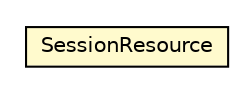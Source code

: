 #!/usr/local/bin/dot
#
# Class diagram 
# Generated by UMLGraph version R5_6-24-gf6e263 (http://www.umlgraph.org/)
#

digraph G {
	edge [fontname="Helvetica",fontsize=10,labelfontname="Helvetica",labelfontsize=10];
	node [fontname="Helvetica",fontsize=10,shape=plaintext];
	nodesep=0.25;
	ranksep=0.5;
	rankdir=LR;
	// com.gwtplatform.carstore.server.rest.SessionResource
	c365043 [label=<<table title="com.gwtplatform.carstore.server.rest.SessionResource" border="0" cellborder="1" cellspacing="0" cellpadding="2" port="p" bgcolor="lemonChiffon" href="./SessionResource.html">
		<tr><td><table border="0" cellspacing="0" cellpadding="1">
<tr><td align="center" balign="center"> SessionResource </td></tr>
		</table></td></tr>
		</table>>, URL="./SessionResource.html", fontname="Helvetica", fontcolor="black", fontsize=10.0];
}

